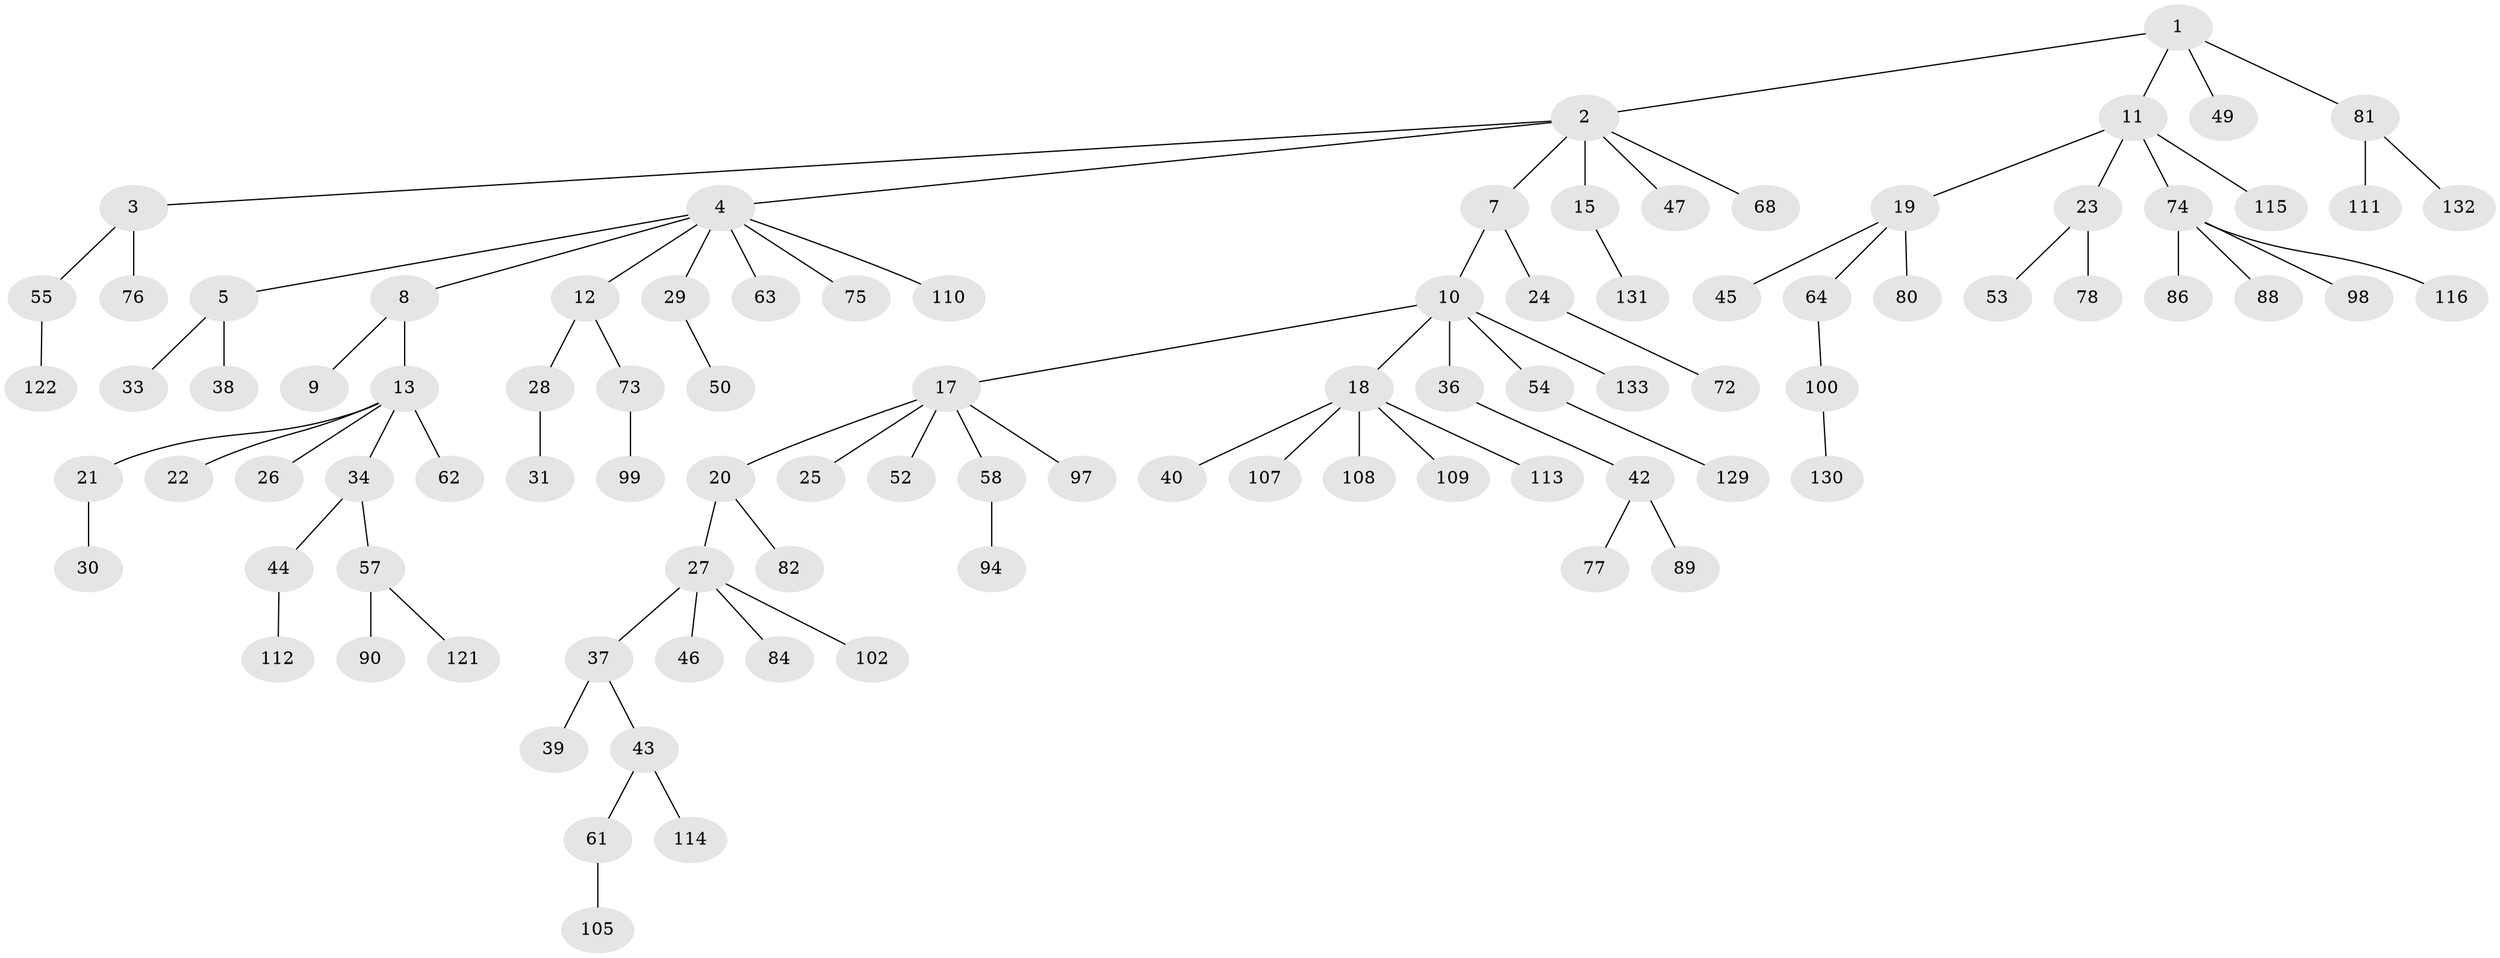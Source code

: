 // Generated by graph-tools (version 1.1) at 2025/24/03/03/25 07:24:06]
// undirected, 93 vertices, 92 edges
graph export_dot {
graph [start="1"]
  node [color=gray90,style=filled];
  1;
  2 [super="+6"];
  3 [super="+67"];
  4 [super="+32"];
  5 [super="+51"];
  7;
  8 [super="+79"];
  9;
  10 [super="+16"];
  11 [super="+69"];
  12;
  13 [super="+14"];
  15 [super="+106"];
  17 [super="+41"];
  18 [super="+103"];
  19 [super="+59"];
  20 [super="+35"];
  21 [super="+104"];
  22 [super="+71"];
  23 [super="+95"];
  24;
  25;
  26;
  27 [super="+134"];
  28 [super="+118"];
  29 [super="+91"];
  30;
  31;
  33 [super="+70"];
  34;
  36;
  37;
  38;
  39;
  40;
  42 [super="+56"];
  43 [super="+48"];
  44 [super="+87"];
  45 [super="+128"];
  46 [super="+101"];
  47 [super="+126"];
  49;
  50;
  52 [super="+85"];
  53;
  54 [super="+65"];
  55;
  57 [super="+60"];
  58;
  61 [super="+124"];
  62;
  63;
  64 [super="+66"];
  68 [super="+119"];
  72 [super="+93"];
  73 [super="+96"];
  74 [super="+83"];
  75;
  76;
  77 [super="+117"];
  78;
  80;
  81 [super="+127"];
  82;
  84 [super="+92"];
  86;
  88;
  89;
  90;
  94;
  97;
  98;
  99;
  100 [super="+125"];
  102;
  105;
  107;
  108;
  109 [super="+120"];
  110;
  111;
  112;
  113 [super="+123"];
  114;
  115;
  116;
  121;
  122;
  129;
  130;
  131;
  132;
  133;
  1 -- 2;
  1 -- 11;
  1 -- 49;
  1 -- 81;
  2 -- 3;
  2 -- 4;
  2 -- 68;
  2 -- 7;
  2 -- 47;
  2 -- 15;
  3 -- 55;
  3 -- 76;
  4 -- 5;
  4 -- 8;
  4 -- 12;
  4 -- 29;
  4 -- 63;
  4 -- 110;
  4 -- 75;
  5 -- 33;
  5 -- 38;
  7 -- 10;
  7 -- 24;
  8 -- 9;
  8 -- 13;
  10 -- 18;
  10 -- 36;
  10 -- 54;
  10 -- 133;
  10 -- 17;
  11 -- 19;
  11 -- 23;
  11 -- 115;
  11 -- 74;
  12 -- 28;
  12 -- 73;
  13 -- 21;
  13 -- 26;
  13 -- 34;
  13 -- 62;
  13 -- 22;
  15 -- 131;
  17 -- 20;
  17 -- 25;
  17 -- 52;
  17 -- 58;
  17 -- 97;
  18 -- 40;
  18 -- 108;
  18 -- 113;
  18 -- 107;
  18 -- 109;
  19 -- 45;
  19 -- 64;
  19 -- 80;
  20 -- 27;
  20 -- 82;
  21 -- 30;
  23 -- 53;
  23 -- 78;
  24 -- 72;
  27 -- 37;
  27 -- 46;
  27 -- 84;
  27 -- 102;
  28 -- 31;
  29 -- 50;
  34 -- 44;
  34 -- 57;
  36 -- 42;
  37 -- 39;
  37 -- 43;
  42 -- 89;
  42 -- 77;
  43 -- 114;
  43 -- 61;
  44 -- 112;
  54 -- 129;
  55 -- 122;
  57 -- 90;
  57 -- 121;
  58 -- 94;
  61 -- 105;
  64 -- 100;
  73 -- 99;
  74 -- 86;
  74 -- 116;
  74 -- 88;
  74 -- 98;
  81 -- 111;
  81 -- 132;
  100 -- 130;
}
